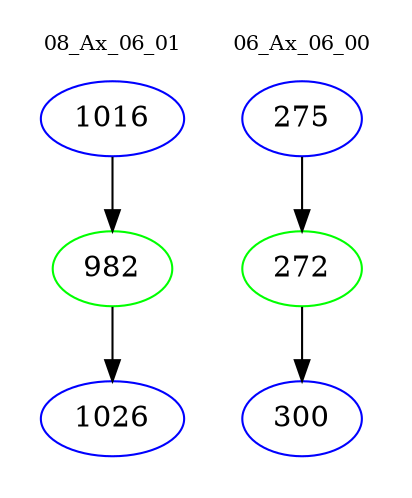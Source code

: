 digraph{
subgraph cluster_0 {
color = white
label = "08_Ax_06_01";
fontsize=10;
T0_1016 [label="1016", color="blue"]
T0_1016 -> T0_982 [color="black"]
T0_982 [label="982", color="green"]
T0_982 -> T0_1026 [color="black"]
T0_1026 [label="1026", color="blue"]
}
subgraph cluster_1 {
color = white
label = "06_Ax_06_00";
fontsize=10;
T1_275 [label="275", color="blue"]
T1_275 -> T1_272 [color="black"]
T1_272 [label="272", color="green"]
T1_272 -> T1_300 [color="black"]
T1_300 [label="300", color="blue"]
}
}
